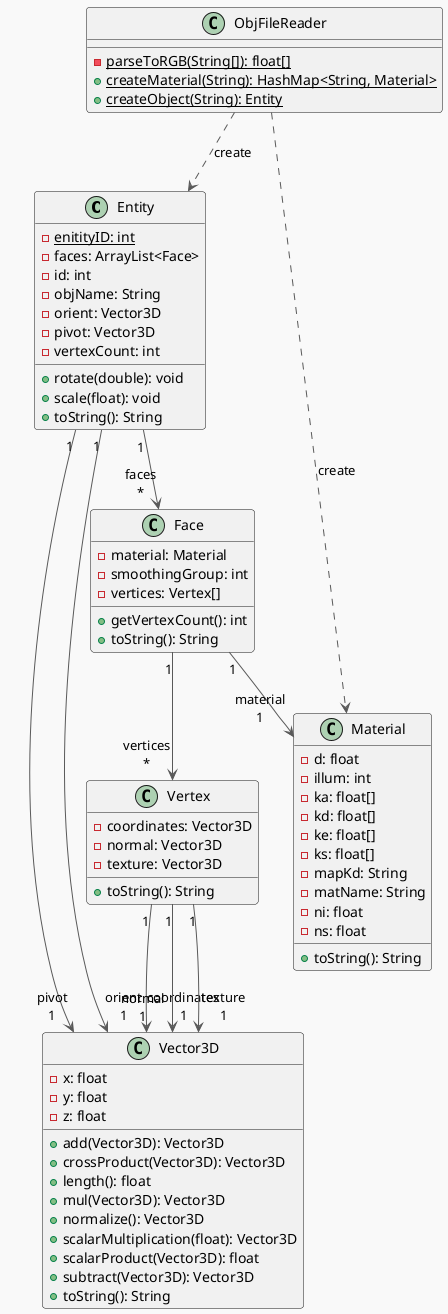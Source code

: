 @startuml
!theme mars

class Entity {
  - {static} enitityID: int
  - faces: ArrayList<Face>
  - id: int
  - objName: String
  - orient: Vector3D
  - pivot: Vector3D
  - vertexCount: int
  + rotate(double): void
  + scale(float): void
  + toString(): String
}
class Face {
  - material: Material
  - smoothingGroup: int
  - vertices: Vertex[]
  + getVertexCount(): int
  + toString(): String
}
class Material {
  - d: float
  - illum: int
  - ka: float[]
  - kd: float[]
  - ke: float[]
  - ks: float[]
  - mapKd: String
  - matName: String
  - ni: float
  - ns: float
  + toString(): String
}
class ObjFileReader {
  - {static} parseToRGB(String[]): float[]
  + {static} createMaterial(String): HashMap<String, Material>
  + {static} createObject(String): Entity
}
class Vector3D {
  - x: float
  - y: float
  - z: float
  + add(Vector3D): Vector3D
  + crossProduct(Vector3D): Vector3D
  + length(): float
  + mul(Vector3D): Vector3D
  + normalize(): Vector3D
  + scalarMultiplication(float): Vector3D
  + scalarProduct(Vector3D): float
  + subtract(Vector3D): Vector3D
  + toString(): String
}
class Vertex {
  - coordinates: Vector3D
  - normal: Vector3D
  - texture: Vector3D
  + toString(): String
}

Entity          "1" -[#595959,plain]->  "faces\n*"          Face
Entity          "1" -[#595959,plain]->  "pivot\n1"          Vector3D
Entity          "1" -[#595959,plain]->  "orient\n1"         Vector3D
Face            "1" -[#595959,plain]->  "material\n1"       Material
Face            "1" -[#595959,plain]->  "vertices\n*"       Vertex
ObjFileReader       -[#595959,dashed]->                     Entity : "«create»"
ObjFileReader       -[#595959,dashed]->                     Material : "«create»"
Vertex          "1" -[#595959,plain]->  "coordinates\n1"    Vector3D
Vertex          "1" -[#595959,plain]->  "normal\n1"         Vector3D
Vertex          "1" -[#595959,plain]->  "texture\n1"        Vector3D
@enduml
